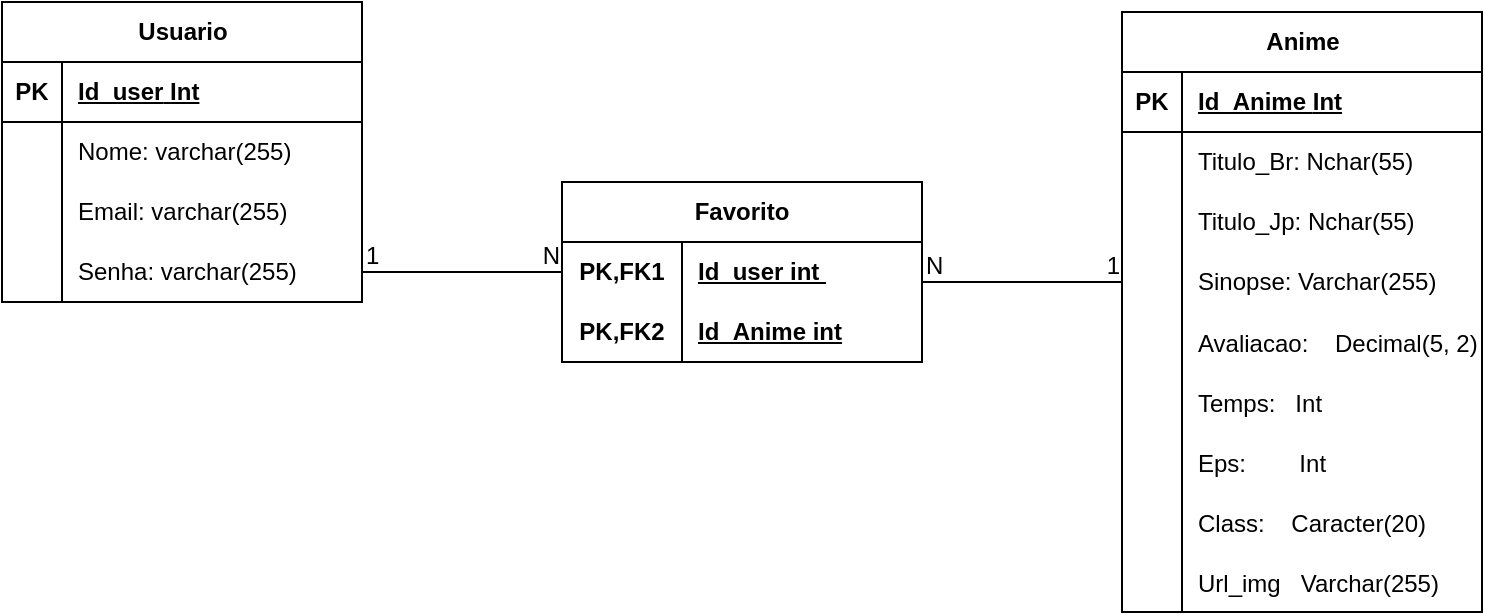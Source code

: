 <mxfile version="21.2.7" type="github">
  <diagram name="Página-1" id="cAS3WnG_v6KVLWN28Hq8">
    <mxGraphModel dx="840" dy="454" grid="1" gridSize="10" guides="1" tooltips="1" connect="1" arrows="1" fold="1" page="1" pageScale="1" pageWidth="800" pageHeight="400" math="0" shadow="0">
      <root>
        <mxCell id="0" />
        <mxCell id="1" parent="0" />
        <mxCell id="KSvkJwwEmctT1BRLxLO9-15" value="Anime" style="shape=table;startSize=30;container=1;collapsible=1;childLayout=tableLayout;fixedRows=1;rowLines=0;fontStyle=1;align=center;resizeLast=1;html=1;strokeColor=default;perimeterSpacing=0;" parent="1" vertex="1">
          <mxGeometry x="600" y="68" width="180" height="300" as="geometry" />
        </mxCell>
        <mxCell id="KSvkJwwEmctT1BRLxLO9-16" value="" style="shape=tableRow;horizontal=0;startSize=0;swimlaneHead=0;swimlaneBody=0;fillColor=none;collapsible=0;dropTarget=0;points=[[0,0.5],[1,0.5]];portConstraint=eastwest;top=0;left=0;right=0;bottom=1;" parent="KSvkJwwEmctT1BRLxLO9-15" vertex="1">
          <mxGeometry y="30" width="180" height="30" as="geometry" />
        </mxCell>
        <mxCell id="KSvkJwwEmctT1BRLxLO9-17" value="PK" style="shape=partialRectangle;connectable=0;fillColor=none;top=0;left=0;bottom=0;right=0;fontStyle=1;overflow=hidden;whiteSpace=wrap;html=1;" parent="KSvkJwwEmctT1BRLxLO9-16" vertex="1">
          <mxGeometry width="30" height="30" as="geometry">
            <mxRectangle width="30" height="30" as="alternateBounds" />
          </mxGeometry>
        </mxCell>
        <mxCell id="KSvkJwwEmctT1BRLxLO9-18" value="Id_Anime&lt;span style=&quot;white-space: pre;&quot;&gt; &lt;/span&gt;Int" style="shape=partialRectangle;connectable=0;fillColor=none;top=0;left=0;bottom=0;right=0;align=left;spacingLeft=6;fontStyle=5;overflow=hidden;whiteSpace=wrap;html=1;" parent="KSvkJwwEmctT1BRLxLO9-16" vertex="1">
          <mxGeometry x="30" width="150" height="30" as="geometry">
            <mxRectangle width="150" height="30" as="alternateBounds" />
          </mxGeometry>
        </mxCell>
        <mxCell id="KSvkJwwEmctT1BRLxLO9-19" value="" style="shape=tableRow;horizontal=0;startSize=0;swimlaneHead=0;swimlaneBody=0;fillColor=none;collapsible=0;dropTarget=0;points=[[0,0.5],[1,0.5]];portConstraint=eastwest;top=0;left=0;right=0;bottom=0;" parent="KSvkJwwEmctT1BRLxLO9-15" vertex="1">
          <mxGeometry y="60" width="180" height="30" as="geometry" />
        </mxCell>
        <mxCell id="KSvkJwwEmctT1BRLxLO9-20" value="" style="shape=partialRectangle;connectable=0;fillColor=none;top=0;left=0;bottom=0;right=0;editable=1;overflow=hidden;whiteSpace=wrap;html=1;" parent="KSvkJwwEmctT1BRLxLO9-19" vertex="1">
          <mxGeometry width="30" height="30" as="geometry">
            <mxRectangle width="30" height="30" as="alternateBounds" />
          </mxGeometry>
        </mxCell>
        <mxCell id="KSvkJwwEmctT1BRLxLO9-21" value="Titulo_Br:&lt;span style=&quot;white-space: pre;&quot;&gt; &lt;/span&gt;Nchar(55)" style="shape=partialRectangle;connectable=0;fillColor=none;top=0;left=0;bottom=0;right=0;align=left;spacingLeft=6;overflow=hidden;whiteSpace=wrap;html=1;" parent="KSvkJwwEmctT1BRLxLO9-19" vertex="1">
          <mxGeometry x="30" width="150" height="30" as="geometry">
            <mxRectangle width="150" height="30" as="alternateBounds" />
          </mxGeometry>
        </mxCell>
        <mxCell id="KSvkJwwEmctT1BRLxLO9-22" value="" style="shape=tableRow;horizontal=0;startSize=0;swimlaneHead=0;swimlaneBody=0;fillColor=none;collapsible=0;dropTarget=0;points=[[0,0.5],[1,0.5]];portConstraint=eastwest;top=0;left=0;right=0;bottom=0;" parent="KSvkJwwEmctT1BRLxLO9-15" vertex="1">
          <mxGeometry y="90" width="180" height="30" as="geometry" />
        </mxCell>
        <mxCell id="KSvkJwwEmctT1BRLxLO9-23" value="" style="shape=partialRectangle;connectable=0;fillColor=none;top=0;left=0;bottom=0;right=0;editable=1;overflow=hidden;whiteSpace=wrap;html=1;" parent="KSvkJwwEmctT1BRLxLO9-22" vertex="1">
          <mxGeometry width="30" height="30" as="geometry">
            <mxRectangle width="30" height="30" as="alternateBounds" />
          </mxGeometry>
        </mxCell>
        <mxCell id="KSvkJwwEmctT1BRLxLO9-24" value="Titulo_Jp:&lt;span style=&quot;white-space: pre;&quot;&gt; &lt;/span&gt;Nchar(55)&lt;span style=&quot;white-space: pre;&quot;&gt; &lt;/span&gt;" style="shape=partialRectangle;connectable=0;fillColor=none;top=0;left=0;bottom=0;right=0;align=left;spacingLeft=6;overflow=hidden;whiteSpace=wrap;html=1;" parent="KSvkJwwEmctT1BRLxLO9-22" vertex="1">
          <mxGeometry x="30" width="150" height="30" as="geometry">
            <mxRectangle width="150" height="30" as="alternateBounds" />
          </mxGeometry>
        </mxCell>
        <mxCell id="KSvkJwwEmctT1BRLxLO9-25" value="" style="shape=tableRow;horizontal=0;startSize=0;swimlaneHead=0;swimlaneBody=0;fillColor=none;collapsible=0;dropTarget=0;points=[[0,0.5],[1,0.5]];portConstraint=eastwest;top=0;left=0;right=0;bottom=0;" parent="KSvkJwwEmctT1BRLxLO9-15" vertex="1">
          <mxGeometry y="120" width="180" height="30" as="geometry" />
        </mxCell>
        <mxCell id="KSvkJwwEmctT1BRLxLO9-26" value="" style="shape=partialRectangle;connectable=0;fillColor=none;top=0;left=0;bottom=0;right=0;editable=1;overflow=hidden;whiteSpace=wrap;html=1;" parent="KSvkJwwEmctT1BRLxLO9-25" vertex="1">
          <mxGeometry width="30" height="30" as="geometry">
            <mxRectangle width="30" height="30" as="alternateBounds" />
          </mxGeometry>
        </mxCell>
        <mxCell id="KSvkJwwEmctT1BRLxLO9-27" value="Sinopse:&lt;span style=&quot;white-space: pre;&quot;&gt; &lt;/span&gt;Varchar(255)" style="shape=partialRectangle;connectable=0;fillColor=none;top=0;left=0;bottom=0;right=0;align=left;spacingLeft=6;overflow=hidden;whiteSpace=wrap;html=1;" parent="KSvkJwwEmctT1BRLxLO9-25" vertex="1">
          <mxGeometry x="30" width="150" height="30" as="geometry">
            <mxRectangle width="150" height="30" as="alternateBounds" />
          </mxGeometry>
        </mxCell>
        <mxCell id="KSvkJwwEmctT1BRLxLO9-46" value="" style="shape=tableRow;horizontal=0;startSize=0;swimlaneHead=0;swimlaneBody=0;fillColor=none;collapsible=0;dropTarget=0;points=[[0,0.5],[1,0.5]];portConstraint=eastwest;top=0;left=0;right=0;bottom=0;" parent="KSvkJwwEmctT1BRLxLO9-15" vertex="1">
          <mxGeometry y="150" width="180" height="30" as="geometry" />
        </mxCell>
        <mxCell id="KSvkJwwEmctT1BRLxLO9-47" value="" style="shape=partialRectangle;connectable=0;fillColor=none;top=0;left=0;bottom=0;right=0;editable=1;overflow=hidden;" parent="KSvkJwwEmctT1BRLxLO9-46" vertex="1">
          <mxGeometry width="30" height="30" as="geometry">
            <mxRectangle width="30" height="30" as="alternateBounds" />
          </mxGeometry>
        </mxCell>
        <mxCell id="KSvkJwwEmctT1BRLxLO9-48" value="Avaliacao:    Decimal(5, 2)" style="shape=partialRectangle;connectable=0;fillColor=none;top=0;left=0;bottom=0;right=0;align=left;spacingLeft=6;overflow=hidden;" parent="KSvkJwwEmctT1BRLxLO9-46" vertex="1">
          <mxGeometry x="30" width="150" height="30" as="geometry">
            <mxRectangle width="150" height="30" as="alternateBounds" />
          </mxGeometry>
        </mxCell>
        <mxCell id="KSvkJwwEmctT1BRLxLO9-50" value="" style="shape=tableRow;horizontal=0;startSize=0;swimlaneHead=0;swimlaneBody=0;fillColor=none;collapsible=0;dropTarget=0;points=[[0,0.5],[1,0.5]];portConstraint=eastwest;top=0;left=0;right=0;bottom=0;" parent="KSvkJwwEmctT1BRLxLO9-15" vertex="1">
          <mxGeometry y="180" width="180" height="30" as="geometry" />
        </mxCell>
        <mxCell id="KSvkJwwEmctT1BRLxLO9-51" value="" style="shape=partialRectangle;connectable=0;fillColor=none;top=0;left=0;bottom=0;right=0;editable=1;overflow=hidden;" parent="KSvkJwwEmctT1BRLxLO9-50" vertex="1">
          <mxGeometry width="30" height="30" as="geometry">
            <mxRectangle width="30" height="30" as="alternateBounds" />
          </mxGeometry>
        </mxCell>
        <mxCell id="KSvkJwwEmctT1BRLxLO9-52" value="Temps:   Int" style="shape=partialRectangle;connectable=0;fillColor=none;top=0;left=0;bottom=0;right=0;align=left;spacingLeft=6;overflow=hidden;" parent="KSvkJwwEmctT1BRLxLO9-50" vertex="1">
          <mxGeometry x="30" width="150" height="30" as="geometry">
            <mxRectangle width="150" height="30" as="alternateBounds" />
          </mxGeometry>
        </mxCell>
        <mxCell id="KSvkJwwEmctT1BRLxLO9-53" value="" style="shape=tableRow;horizontal=0;startSize=0;swimlaneHead=0;swimlaneBody=0;fillColor=none;collapsible=0;dropTarget=0;points=[[0,0.5],[1,0.5]];portConstraint=eastwest;top=0;left=0;right=0;bottom=0;" parent="KSvkJwwEmctT1BRLxLO9-15" vertex="1">
          <mxGeometry y="210" width="180" height="30" as="geometry" />
        </mxCell>
        <mxCell id="KSvkJwwEmctT1BRLxLO9-54" value="" style="shape=partialRectangle;connectable=0;fillColor=none;top=0;left=0;bottom=0;right=0;editable=1;overflow=hidden;" parent="KSvkJwwEmctT1BRLxLO9-53" vertex="1">
          <mxGeometry width="30" height="30" as="geometry">
            <mxRectangle width="30" height="30" as="alternateBounds" />
          </mxGeometry>
        </mxCell>
        <mxCell id="KSvkJwwEmctT1BRLxLO9-55" value="Eps:        Int" style="shape=partialRectangle;connectable=0;fillColor=none;top=0;left=0;bottom=0;right=0;align=left;spacingLeft=6;overflow=hidden;" parent="KSvkJwwEmctT1BRLxLO9-53" vertex="1">
          <mxGeometry x="30" width="150" height="30" as="geometry">
            <mxRectangle width="150" height="30" as="alternateBounds" />
          </mxGeometry>
        </mxCell>
        <mxCell id="KSvkJwwEmctT1BRLxLO9-56" value="" style="shape=tableRow;horizontal=0;startSize=0;swimlaneHead=0;swimlaneBody=0;fillColor=none;collapsible=0;dropTarget=0;points=[[0,0.5],[1,0.5]];portConstraint=eastwest;top=0;left=0;right=0;bottom=0;" parent="KSvkJwwEmctT1BRLxLO9-15" vertex="1">
          <mxGeometry y="240" width="180" height="30" as="geometry" />
        </mxCell>
        <mxCell id="KSvkJwwEmctT1BRLxLO9-57" value="" style="shape=partialRectangle;connectable=0;fillColor=none;top=0;left=0;bottom=0;right=0;editable=1;overflow=hidden;" parent="KSvkJwwEmctT1BRLxLO9-56" vertex="1">
          <mxGeometry width="30" height="30" as="geometry">
            <mxRectangle width="30" height="30" as="alternateBounds" />
          </mxGeometry>
        </mxCell>
        <mxCell id="KSvkJwwEmctT1BRLxLO9-58" value="Class:    Caracter(20)" style="shape=partialRectangle;connectable=0;fillColor=none;top=0;left=0;bottom=0;right=0;align=left;spacingLeft=6;overflow=hidden;" parent="KSvkJwwEmctT1BRLxLO9-56" vertex="1">
          <mxGeometry x="30" width="150" height="30" as="geometry">
            <mxRectangle width="150" height="30" as="alternateBounds" />
          </mxGeometry>
        </mxCell>
        <mxCell id="U3bBOuDZX2FkP1Kw2rOz-1" value="" style="shape=tableRow;horizontal=0;startSize=0;swimlaneHead=0;swimlaneBody=0;fillColor=none;collapsible=0;dropTarget=0;points=[[0,0.5],[1,0.5]];portConstraint=eastwest;top=0;left=0;right=0;bottom=0;" vertex="1" parent="KSvkJwwEmctT1BRLxLO9-15">
          <mxGeometry y="270" width="180" height="30" as="geometry" />
        </mxCell>
        <mxCell id="U3bBOuDZX2FkP1Kw2rOz-2" value="" style="shape=partialRectangle;connectable=0;fillColor=none;top=0;left=0;bottom=0;right=0;editable=1;overflow=hidden;" vertex="1" parent="U3bBOuDZX2FkP1Kw2rOz-1">
          <mxGeometry width="30" height="30" as="geometry">
            <mxRectangle width="30" height="30" as="alternateBounds" />
          </mxGeometry>
        </mxCell>
        <mxCell id="U3bBOuDZX2FkP1Kw2rOz-3" value="Url_img   Varchar(255)" style="shape=partialRectangle;connectable=0;fillColor=none;top=0;left=0;bottom=0;right=0;align=left;spacingLeft=6;overflow=hidden;" vertex="1" parent="U3bBOuDZX2FkP1Kw2rOz-1">
          <mxGeometry x="30" width="150" height="30" as="geometry">
            <mxRectangle width="150" height="30" as="alternateBounds" />
          </mxGeometry>
        </mxCell>
        <mxCell id="AF26j98P5WdDppxTw6zp-1" value="Usuario" style="shape=table;startSize=30;container=1;collapsible=1;childLayout=tableLayout;fixedRows=1;rowLines=0;fontStyle=1;align=center;resizeLast=1;html=1;strokeColor=default;perimeterSpacing=0;" parent="1" vertex="1">
          <mxGeometry x="40" y="63" width="180" height="150" as="geometry" />
        </mxCell>
        <mxCell id="AF26j98P5WdDppxTw6zp-2" value="" style="shape=tableRow;horizontal=0;startSize=0;swimlaneHead=0;swimlaneBody=0;fillColor=none;collapsible=0;dropTarget=0;points=[[0,0.5],[1,0.5]];portConstraint=eastwest;top=0;left=0;right=0;bottom=1;" parent="AF26j98P5WdDppxTw6zp-1" vertex="1">
          <mxGeometry y="30" width="180" height="30" as="geometry" />
        </mxCell>
        <mxCell id="AF26j98P5WdDppxTw6zp-3" value="PK" style="shape=partialRectangle;connectable=0;fillColor=none;top=0;left=0;bottom=0;right=0;fontStyle=1;overflow=hidden;whiteSpace=wrap;html=1;" parent="AF26j98P5WdDppxTw6zp-2" vertex="1">
          <mxGeometry width="30" height="30" as="geometry">
            <mxRectangle width="30" height="30" as="alternateBounds" />
          </mxGeometry>
        </mxCell>
        <mxCell id="AF26j98P5WdDppxTw6zp-4" value="Id_user&lt;span style=&quot;white-space: pre;&quot;&gt; &lt;/span&gt;Int" style="shape=partialRectangle;connectable=0;fillColor=none;top=0;left=0;bottom=0;right=0;align=left;spacingLeft=6;fontStyle=5;overflow=hidden;whiteSpace=wrap;html=1;" parent="AF26j98P5WdDppxTw6zp-2" vertex="1">
          <mxGeometry x="30" width="150" height="30" as="geometry">
            <mxRectangle width="150" height="30" as="alternateBounds" />
          </mxGeometry>
        </mxCell>
        <mxCell id="AF26j98P5WdDppxTw6zp-5" value="" style="shape=tableRow;horizontal=0;startSize=0;swimlaneHead=0;swimlaneBody=0;fillColor=none;collapsible=0;dropTarget=0;points=[[0,0.5],[1,0.5]];portConstraint=eastwest;top=0;left=0;right=0;bottom=0;" parent="AF26j98P5WdDppxTw6zp-1" vertex="1">
          <mxGeometry y="60" width="180" height="30" as="geometry" />
        </mxCell>
        <mxCell id="AF26j98P5WdDppxTw6zp-6" value="" style="shape=partialRectangle;connectable=0;fillColor=none;top=0;left=0;bottom=0;right=0;editable=1;overflow=hidden;whiteSpace=wrap;html=1;" parent="AF26j98P5WdDppxTw6zp-5" vertex="1">
          <mxGeometry width="30" height="30" as="geometry">
            <mxRectangle width="30" height="30" as="alternateBounds" />
          </mxGeometry>
        </mxCell>
        <mxCell id="AF26j98P5WdDppxTw6zp-7" value="Nome: varchar(255)" style="shape=partialRectangle;connectable=0;fillColor=none;top=0;left=0;bottom=0;right=0;align=left;spacingLeft=6;overflow=hidden;whiteSpace=wrap;html=1;" parent="AF26j98P5WdDppxTw6zp-5" vertex="1">
          <mxGeometry x="30" width="150" height="30" as="geometry">
            <mxRectangle width="150" height="30" as="alternateBounds" />
          </mxGeometry>
        </mxCell>
        <mxCell id="AF26j98P5WdDppxTw6zp-8" value="" style="shape=tableRow;horizontal=0;startSize=0;swimlaneHead=0;swimlaneBody=0;fillColor=none;collapsible=0;dropTarget=0;points=[[0,0.5],[1,0.5]];portConstraint=eastwest;top=0;left=0;right=0;bottom=0;" parent="AF26j98P5WdDppxTw6zp-1" vertex="1">
          <mxGeometry y="90" width="180" height="30" as="geometry" />
        </mxCell>
        <mxCell id="AF26j98P5WdDppxTw6zp-9" value="" style="shape=partialRectangle;connectable=0;fillColor=none;top=0;left=0;bottom=0;right=0;editable=1;overflow=hidden;whiteSpace=wrap;html=1;" parent="AF26j98P5WdDppxTw6zp-8" vertex="1">
          <mxGeometry width="30" height="30" as="geometry">
            <mxRectangle width="30" height="30" as="alternateBounds" />
          </mxGeometry>
        </mxCell>
        <mxCell id="AF26j98P5WdDppxTw6zp-10" value="Email: varchar(255)" style="shape=partialRectangle;connectable=0;fillColor=none;top=0;left=0;bottom=0;right=0;align=left;spacingLeft=6;overflow=hidden;whiteSpace=wrap;html=1;" parent="AF26j98P5WdDppxTw6zp-8" vertex="1">
          <mxGeometry x="30" width="150" height="30" as="geometry">
            <mxRectangle width="150" height="30" as="alternateBounds" />
          </mxGeometry>
        </mxCell>
        <mxCell id="AF26j98P5WdDppxTw6zp-11" value="" style="shape=tableRow;horizontal=0;startSize=0;swimlaneHead=0;swimlaneBody=0;fillColor=none;collapsible=0;dropTarget=0;points=[[0,0.5],[1,0.5]];portConstraint=eastwest;top=0;left=0;right=0;bottom=0;" parent="AF26j98P5WdDppxTw6zp-1" vertex="1">
          <mxGeometry y="120" width="180" height="30" as="geometry" />
        </mxCell>
        <mxCell id="AF26j98P5WdDppxTw6zp-12" value="" style="shape=partialRectangle;connectable=0;fillColor=none;top=0;left=0;bottom=0;right=0;editable=1;overflow=hidden;whiteSpace=wrap;html=1;" parent="AF26j98P5WdDppxTw6zp-11" vertex="1">
          <mxGeometry width="30" height="30" as="geometry">
            <mxRectangle width="30" height="30" as="alternateBounds" />
          </mxGeometry>
        </mxCell>
        <mxCell id="AF26j98P5WdDppxTw6zp-13" value="Senha: varchar(255)" style="shape=partialRectangle;connectable=0;fillColor=none;top=0;left=0;bottom=0;right=0;align=left;spacingLeft=6;overflow=hidden;whiteSpace=wrap;html=1;" parent="AF26j98P5WdDppxTw6zp-11" vertex="1">
          <mxGeometry x="30" width="150" height="30" as="geometry">
            <mxRectangle width="150" height="30" as="alternateBounds" />
          </mxGeometry>
        </mxCell>
        <mxCell id="AF26j98P5WdDppxTw6zp-28" value="" style="endArrow=none;html=1;rounded=0;entryX=0;entryY=0.5;entryDx=0;entryDy=0;exitX=1;exitY=0.5;exitDx=0;exitDy=0;" parent="1" source="AF26j98P5WdDppxTw6zp-11" target="AF26j98P5WdDppxTw6zp-44" edge="1">
          <mxGeometry relative="1" as="geometry">
            <mxPoint x="250" y="193" as="sourcePoint" />
            <mxPoint x="370" y="197.41" as="targetPoint" />
          </mxGeometry>
        </mxCell>
        <mxCell id="AF26j98P5WdDppxTw6zp-29" value="1" style="resizable=0;html=1;whiteSpace=wrap;align=left;verticalAlign=bottom;" parent="AF26j98P5WdDppxTw6zp-28" connectable="0" vertex="1">
          <mxGeometry x="-1" relative="1" as="geometry" />
        </mxCell>
        <mxCell id="AF26j98P5WdDppxTw6zp-30" value="N" style="resizable=0;html=1;whiteSpace=wrap;align=right;verticalAlign=bottom;" parent="AF26j98P5WdDppxTw6zp-28" connectable="0" vertex="1">
          <mxGeometry x="1" relative="1" as="geometry" />
        </mxCell>
        <mxCell id="AF26j98P5WdDppxTw6zp-43" value="Favorito" style="shape=table;startSize=30;container=1;collapsible=1;childLayout=tableLayout;fixedRows=1;rowLines=0;fontStyle=1;align=center;resizeLast=1;html=1;whiteSpace=wrap;" parent="1" vertex="1">
          <mxGeometry x="320" y="153" width="180" height="90" as="geometry" />
        </mxCell>
        <mxCell id="AF26j98P5WdDppxTw6zp-44" value="" style="shape=tableRow;horizontal=0;startSize=0;swimlaneHead=0;swimlaneBody=0;fillColor=none;collapsible=0;dropTarget=0;points=[[0,0.5],[1,0.5]];portConstraint=eastwest;top=0;left=0;right=0;bottom=0;html=1;" parent="AF26j98P5WdDppxTw6zp-43" vertex="1">
          <mxGeometry y="30" width="180" height="30" as="geometry" />
        </mxCell>
        <mxCell id="AF26j98P5WdDppxTw6zp-45" value="PK,FK1" style="shape=partialRectangle;connectable=0;fillColor=none;top=0;left=0;bottom=0;right=0;fontStyle=1;overflow=hidden;html=1;whiteSpace=wrap;" parent="AF26j98P5WdDppxTw6zp-44" vertex="1">
          <mxGeometry width="60" height="30" as="geometry">
            <mxRectangle width="60" height="30" as="alternateBounds" />
          </mxGeometry>
        </mxCell>
        <mxCell id="AF26j98P5WdDppxTw6zp-46" value="Id_user int&amp;nbsp;" style="shape=partialRectangle;connectable=0;fillColor=none;top=0;left=0;bottom=0;right=0;align=left;spacingLeft=6;fontStyle=5;overflow=hidden;html=1;whiteSpace=wrap;" parent="AF26j98P5WdDppxTw6zp-44" vertex="1">
          <mxGeometry x="60" width="120" height="30" as="geometry">
            <mxRectangle width="120" height="30" as="alternateBounds" />
          </mxGeometry>
        </mxCell>
        <mxCell id="AF26j98P5WdDppxTw6zp-47" value="" style="shape=tableRow;horizontal=0;startSize=0;swimlaneHead=0;swimlaneBody=0;fillColor=none;collapsible=0;dropTarget=0;points=[[0,0.5],[1,0.5]];portConstraint=eastwest;top=0;left=0;right=0;bottom=1;html=1;" parent="AF26j98P5WdDppxTw6zp-43" vertex="1">
          <mxGeometry y="60" width="180" height="30" as="geometry" />
        </mxCell>
        <mxCell id="AF26j98P5WdDppxTw6zp-48" value="PK,FK2" style="shape=partialRectangle;connectable=0;fillColor=none;top=0;left=0;bottom=0;right=0;fontStyle=1;overflow=hidden;html=1;whiteSpace=wrap;" parent="AF26j98P5WdDppxTw6zp-47" vertex="1">
          <mxGeometry width="60" height="30" as="geometry">
            <mxRectangle width="60" height="30" as="alternateBounds" />
          </mxGeometry>
        </mxCell>
        <mxCell id="AF26j98P5WdDppxTw6zp-49" value="Id_Anime int" style="shape=partialRectangle;connectable=0;fillColor=none;top=0;left=0;bottom=0;right=0;align=left;spacingLeft=6;fontStyle=5;overflow=hidden;html=1;whiteSpace=wrap;" parent="AF26j98P5WdDppxTw6zp-47" vertex="1">
          <mxGeometry x="60" width="120" height="30" as="geometry">
            <mxRectangle width="120" height="30" as="alternateBounds" />
          </mxGeometry>
        </mxCell>
        <mxCell id="MdCDyKY5nyz_cDYYBEo8-3" value="" style="endArrow=none;html=1;rounded=0;entryX=0;entryY=0.5;entryDx=0;entryDy=0;" parent="1" target="KSvkJwwEmctT1BRLxLO9-25" edge="1">
          <mxGeometry relative="1" as="geometry">
            <mxPoint x="500" y="203" as="sourcePoint" />
            <mxPoint x="590" y="193" as="targetPoint" />
          </mxGeometry>
        </mxCell>
        <mxCell id="MdCDyKY5nyz_cDYYBEo8-4" value="N" style="resizable=0;html=1;whiteSpace=wrap;align=left;verticalAlign=bottom;" parent="MdCDyKY5nyz_cDYYBEo8-3" connectable="0" vertex="1">
          <mxGeometry x="-1" relative="1" as="geometry" />
        </mxCell>
        <mxCell id="MdCDyKY5nyz_cDYYBEo8-5" value="1" style="resizable=0;html=1;whiteSpace=wrap;align=right;verticalAlign=bottom;" parent="MdCDyKY5nyz_cDYYBEo8-3" connectable="0" vertex="1">
          <mxGeometry x="1" relative="1" as="geometry" />
        </mxCell>
      </root>
    </mxGraphModel>
  </diagram>
</mxfile>
